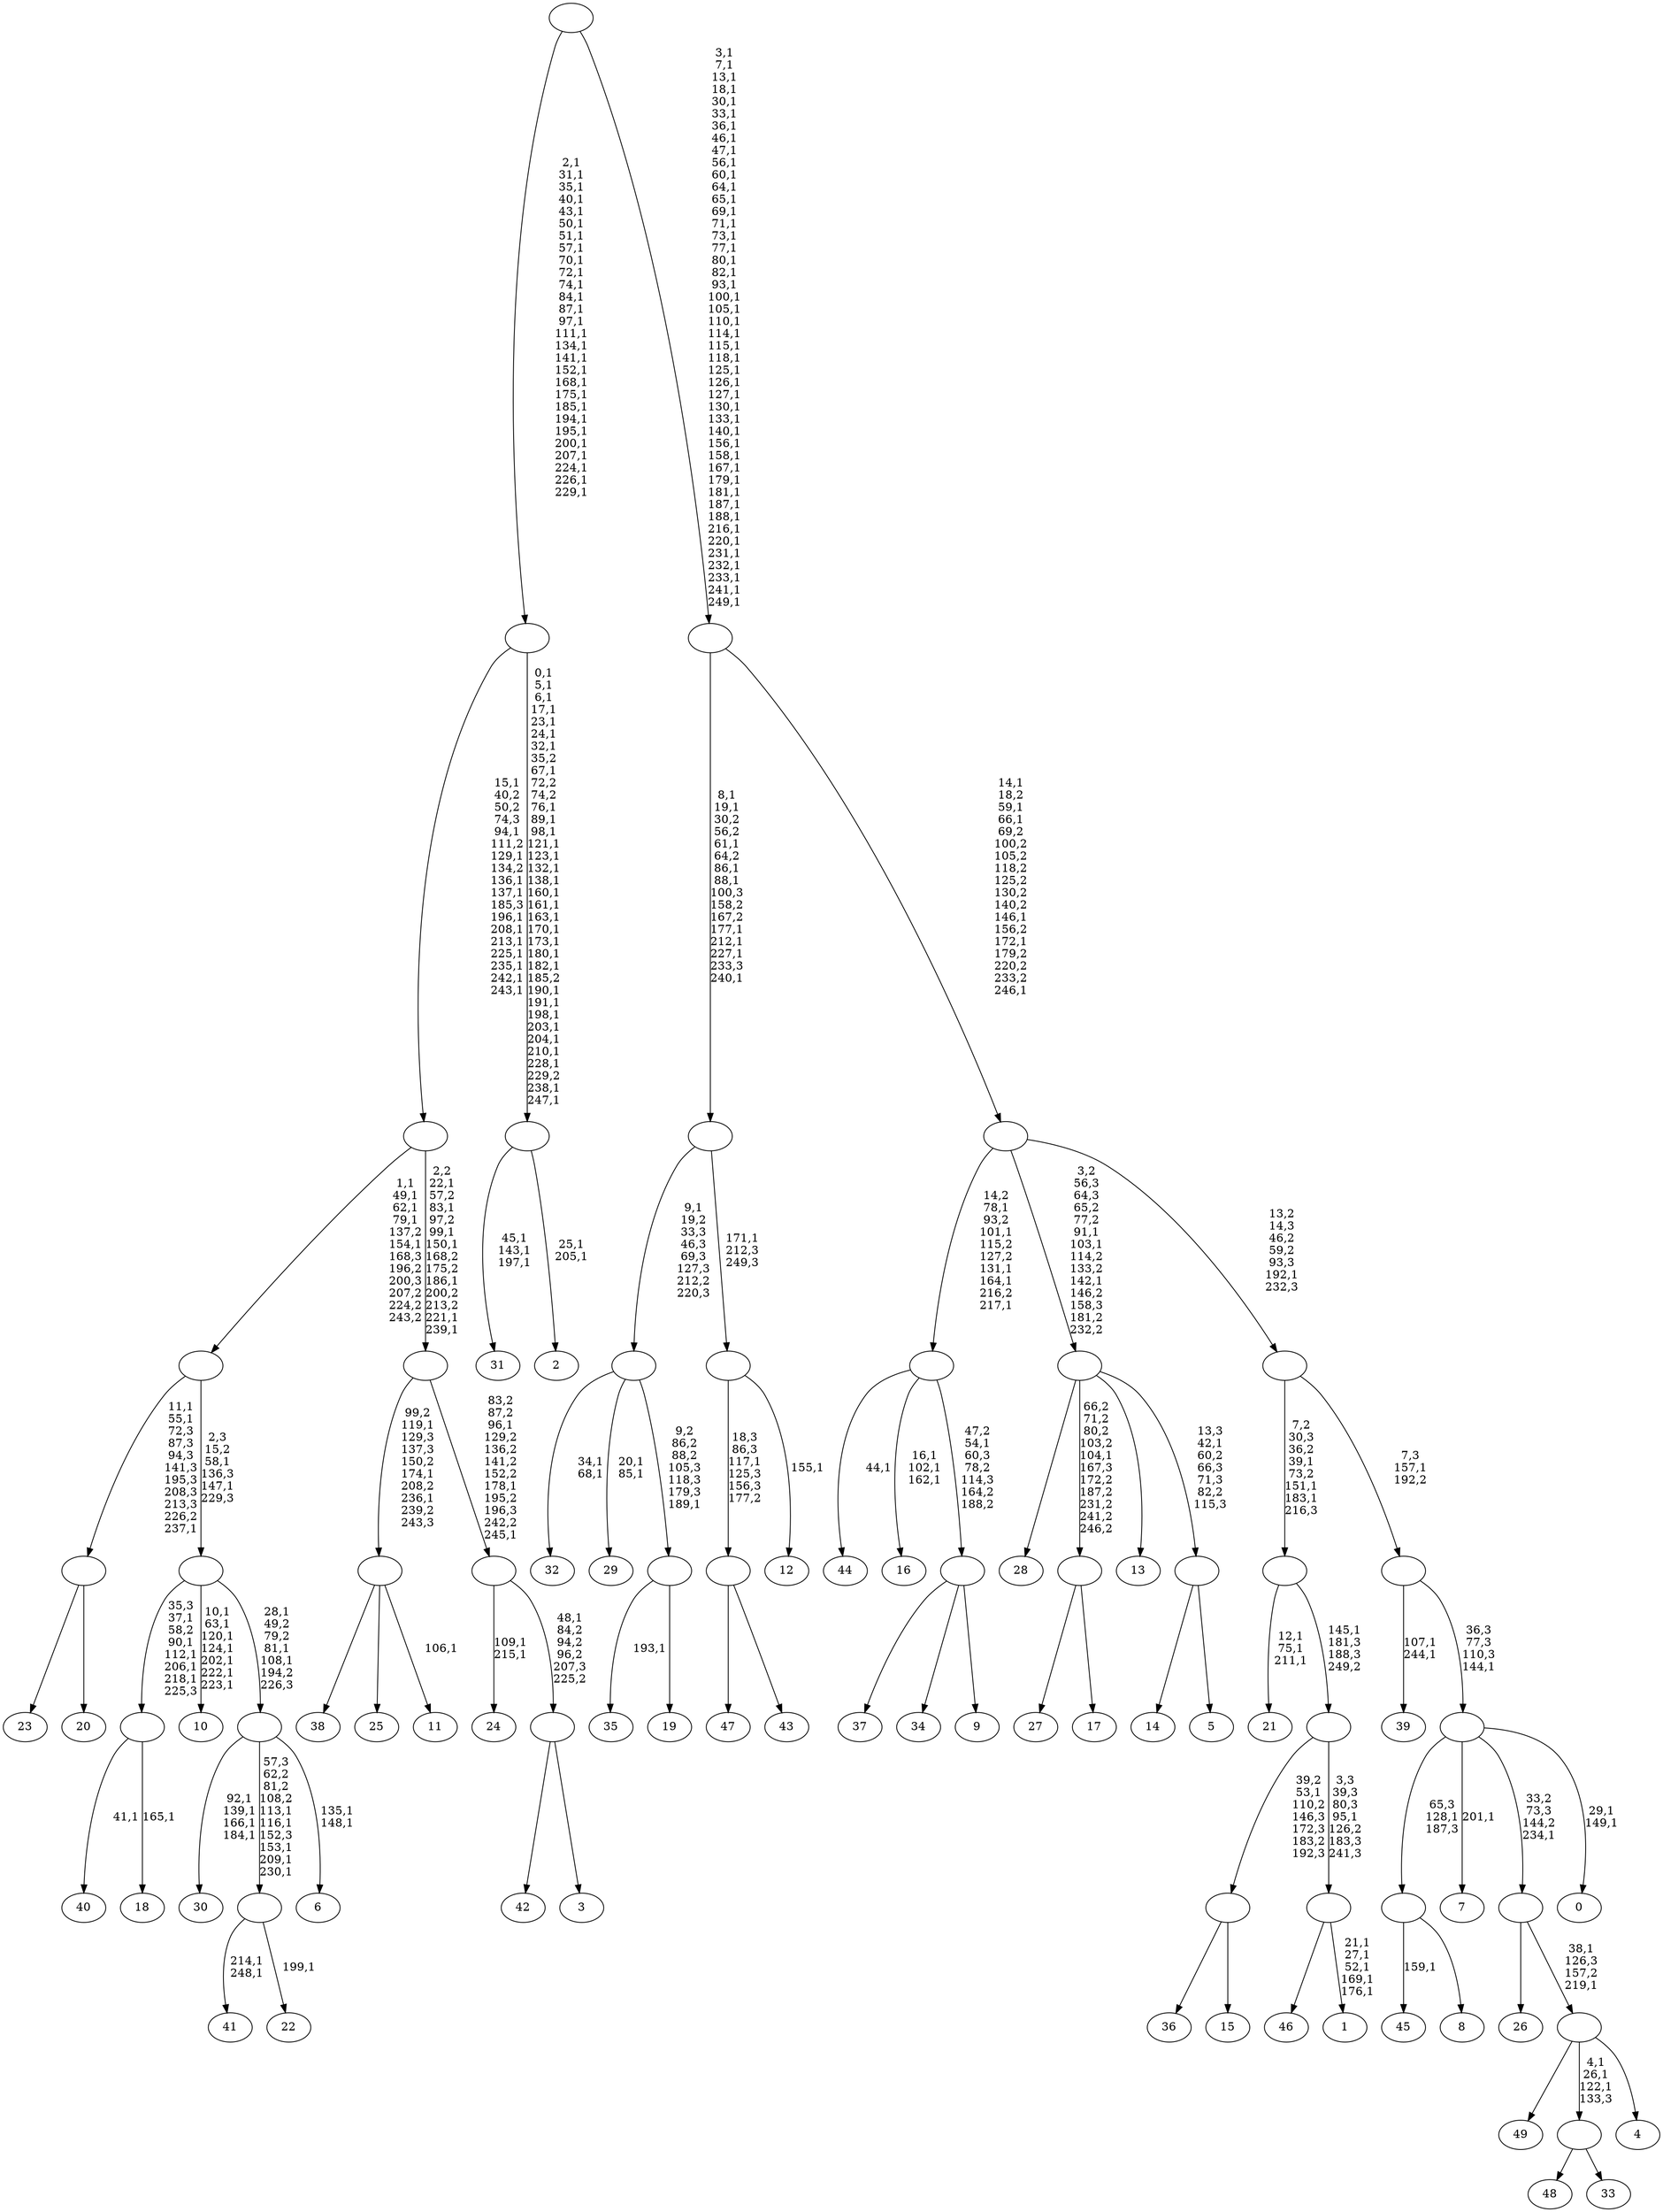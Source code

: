 digraph T {
	300 [label="49"]
	299 [label="48"]
	298 [label="47"]
	297 [label="46"]
	296 [label="45"]
	294 [label="44"]
	292 [label="43"]
	291 [label=""]
	290 [label="42"]
	289 [label="41"]
	286 [label="40"]
	284 [label="39"]
	281 [label="38"]
	280 [label="37"]
	279 [label="36"]
	278 [label="35"]
	276 [label="34"]
	275 [label="33"]
	274 [label=""]
	271 [label="32"]
	268 [label="31"]
	264 [label="30"]
	259 [label="29"]
	256 [label="28"]
	255 [label="27"]
	254 [label="26"]
	253 [label="25"]
	252 [label="24"]
	249 [label="23"]
	248 [label="22"]
	246 [label=""]
	241 [label="21"]
	237 [label="20"]
	236 [label=""]
	233 [label="19"]
	232 [label=""]
	231 [label=""]
	230 [label="18"]
	228 [label=""]
	223 [label="17"]
	222 [label=""]
	221 [label="16"]
	217 [label="15"]
	216 [label=""]
	215 [label="14"]
	214 [label="13"]
	213 [label="12"]
	211 [label=""]
	210 [label=""]
	201 [label="11"]
	199 [label=""]
	196 [label="10"]
	188 [label="9"]
	187 [label=""]
	186 [label=""]
	181 [label="8"]
	180 [label=""]
	179 [label="7"]
	177 [label="6"]
	174 [label=""]
	171 [label=""]
	169 [label=""]
	164 [label="5"]
	163 [label=""]
	162 [label=""]
	159 [label="4"]
	158 [label=""]
	156 [label=""]
	155 [label="3"]
	154 [label=""]
	153 [label=""]
	150 [label=""]
	143 [label=""]
	131 [label="2"]
	128 [label=""]
	97 [label=""]
	69 [label="1"]
	63 [label=""]
	62 [label=""]
	61 [label=""]
	58 [label="0"]
	55 [label=""]
	54 [label=""]
	53 [label=""]
	52 [label=""]
	46 [label=""]
	0 [label=""]
	291 -> 298 [label=""]
	291 -> 292 [label=""]
	274 -> 299 [label=""]
	274 -> 275 [label=""]
	246 -> 248 [label="199,1"]
	246 -> 289 [label="214,1\n248,1"]
	236 -> 249 [label=""]
	236 -> 237 [label=""]
	232 -> 278 [label="193,1"]
	232 -> 233 [label=""]
	231 -> 259 [label="20,1\n85,1"]
	231 -> 271 [label="34,1\n68,1"]
	231 -> 232 [label="9,2\n86,2\n88,2\n105,3\n118,3\n179,3\n189,1"]
	228 -> 230 [label="165,1"]
	228 -> 286 [label="41,1"]
	222 -> 255 [label=""]
	222 -> 223 [label=""]
	216 -> 279 [label=""]
	216 -> 217 [label=""]
	211 -> 213 [label="155,1"]
	211 -> 291 [label="18,3\n86,3\n117,1\n125,3\n156,3\n177,2"]
	210 -> 231 [label="9,1\n19,2\n33,3\n46,3\n69,3\n127,3\n212,2\n220,3"]
	210 -> 211 [label="171,1\n212,3\n249,3"]
	199 -> 201 [label="106,1"]
	199 -> 281 [label=""]
	199 -> 253 [label=""]
	187 -> 280 [label=""]
	187 -> 276 [label=""]
	187 -> 188 [label=""]
	186 -> 221 [label="16,1\n102,1\n162,1"]
	186 -> 294 [label="44,1"]
	186 -> 187 [label="47,2\n54,1\n60,3\n78,2\n114,3\n164,2\n188,2"]
	180 -> 296 [label="159,1"]
	180 -> 181 [label=""]
	174 -> 177 [label="135,1\n148,1"]
	174 -> 246 [label="57,3\n62,2\n81,2\n108,2\n113,1\n116,1\n152,3\n153,1\n209,1\n230,1"]
	174 -> 264 [label="92,1\n139,1\n166,1\n184,1"]
	171 -> 174 [label="28,1\n49,2\n79,2\n81,1\n108,1\n194,2\n226,3"]
	171 -> 196 [label="10,1\n63,1\n120,1\n124,1\n202,1\n222,1\n223,1"]
	171 -> 228 [label="35,3\n37,1\n58,2\n90,1\n112,1\n206,1\n218,1\n225,3"]
	169 -> 171 [label="2,3\n15,2\n58,1\n136,3\n147,1\n229,3"]
	169 -> 236 [label="11,1\n55,1\n72,3\n87,3\n94,3\n141,3\n195,3\n208,3\n213,3\n226,2\n237,1"]
	163 -> 215 [label=""]
	163 -> 164 [label=""]
	162 -> 256 [label=""]
	162 -> 222 [label="66,2\n71,2\n80,2\n103,2\n104,1\n167,3\n172,2\n187,2\n231,2\n241,2\n246,2"]
	162 -> 214 [label=""]
	162 -> 163 [label="13,3\n42,1\n60,2\n66,3\n71,3\n82,2\n115,3"]
	158 -> 274 [label="4,1\n26,1\n122,1\n133,3"]
	158 -> 300 [label=""]
	158 -> 159 [label=""]
	156 -> 158 [label="38,1\n126,3\n157,2\n219,1"]
	156 -> 254 [label=""]
	154 -> 290 [label=""]
	154 -> 155 [label=""]
	153 -> 252 [label="109,1\n215,1"]
	153 -> 154 [label="48,1\n84,2\n94,2\n96,2\n207,3\n225,2"]
	150 -> 153 [label="83,2\n87,2\n96,1\n129,2\n136,2\n141,2\n152,2\n178,1\n195,2\n196,3\n242,2\n245,1"]
	150 -> 199 [label="99,2\n119,1\n129,3\n137,3\n150,2\n174,1\n208,2\n236,1\n239,2\n243,3"]
	143 -> 150 [label="2,2\n22,1\n57,2\n83,1\n97,2\n99,1\n150,1\n168,2\n175,2\n186,1\n200,2\n213,2\n221,1\n239,1"]
	143 -> 169 [label="1,1\n49,1\n62,1\n79,1\n137,2\n154,1\n168,3\n196,2\n200,3\n207,2\n224,2\n243,2"]
	128 -> 131 [label="25,1\n205,1"]
	128 -> 268 [label="45,1\n143,1\n197,1"]
	97 -> 128 [label="0,1\n5,1\n6,1\n17,1\n23,1\n24,1\n32,1\n35,2\n67,1\n72,2\n74,2\n76,1\n89,1\n98,1\n121,1\n123,1\n132,1\n138,1\n160,1\n161,1\n163,1\n170,1\n173,1\n180,1\n182,1\n185,2\n190,1\n191,1\n198,1\n203,1\n204,1\n210,1\n228,1\n229,2\n238,1\n247,1"]
	97 -> 143 [label="15,1\n40,2\n50,2\n74,3\n94,1\n111,2\n129,1\n134,2\n136,1\n137,1\n185,3\n196,1\n208,1\n213,1\n225,1\n235,1\n242,1\n243,1"]
	63 -> 69 [label="21,1\n27,1\n52,1\n169,1\n176,1"]
	63 -> 297 [label=""]
	62 -> 216 [label="39,2\n53,1\n110,2\n146,3\n172,3\n183,2\n192,3"]
	62 -> 63 [label="3,3\n39,3\n80,3\n95,1\n126,2\n183,3\n241,3"]
	61 -> 241 [label="12,1\n75,1\n211,1"]
	61 -> 62 [label="145,1\n181,3\n188,3\n249,2"]
	55 -> 58 [label="29,1\n149,1"]
	55 -> 179 [label="201,1"]
	55 -> 180 [label="65,3\n128,1\n187,3"]
	55 -> 156 [label="33,2\n73,3\n144,2\n234,1"]
	54 -> 284 [label="107,1\n244,1"]
	54 -> 55 [label="36,3\n77,3\n110,3\n144,1"]
	53 -> 61 [label="7,2\n30,3\n36,2\n39,1\n73,2\n151,1\n183,1\n216,3"]
	53 -> 54 [label="7,3\n157,1\n192,2"]
	52 -> 162 [label="3,2\n56,3\n64,3\n65,2\n77,2\n91,1\n103,1\n114,2\n133,2\n142,1\n146,2\n158,3\n181,2\n232,2"]
	52 -> 186 [label="14,2\n78,1\n93,2\n101,1\n115,2\n127,2\n131,1\n164,1\n216,2\n217,1"]
	52 -> 53 [label="13,2\n14,3\n46,2\n59,2\n93,3\n192,1\n232,3"]
	46 -> 52 [label="14,1\n18,2\n59,1\n66,1\n69,2\n100,2\n105,2\n118,2\n125,2\n130,2\n140,2\n146,1\n156,2\n172,1\n179,2\n220,2\n233,2\n246,1"]
	46 -> 210 [label="8,1\n19,1\n30,2\n56,2\n61,1\n64,2\n86,1\n88,1\n100,3\n158,2\n167,2\n177,1\n212,1\n227,1\n233,3\n240,1"]
	0 -> 46 [label="3,1\n7,1\n13,1\n18,1\n30,1\n33,1\n36,1\n46,1\n47,1\n56,1\n60,1\n64,1\n65,1\n69,1\n71,1\n73,1\n77,1\n80,1\n82,1\n93,1\n100,1\n105,1\n110,1\n114,1\n115,1\n118,1\n125,1\n126,1\n127,1\n130,1\n133,1\n140,1\n156,1\n158,1\n167,1\n179,1\n181,1\n187,1\n188,1\n216,1\n220,1\n231,1\n232,1\n233,1\n241,1\n249,1"]
	0 -> 97 [label="2,1\n31,1\n35,1\n40,1\n43,1\n50,1\n51,1\n57,1\n70,1\n72,1\n74,1\n84,1\n87,1\n97,1\n111,1\n134,1\n141,1\n152,1\n168,1\n175,1\n185,1\n194,1\n195,1\n200,1\n207,1\n224,1\n226,1\n229,1"]
}
